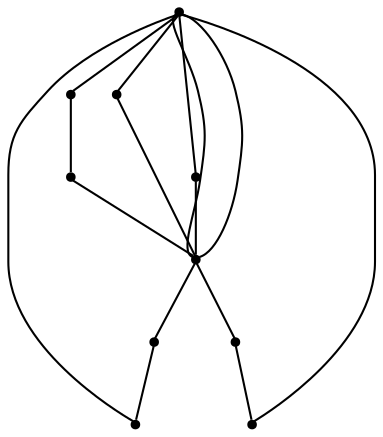 graph {
  node [shape=point,comment="{\"directed\":false,\"doi\":\"10.1007/978-3-319-03841-4_36\",\"figure\":\"4 (1)\"}"]

  v0 [pos="798.0721948384243,635.6732714000234"]
  v1 [pos="886.5860589573323,741.8323050717939"]
  v2 [pos="886.5860589573323,794.9074978765592"]
  v3 [pos="861.2969833796996,772.1620767663959"]
  v4 [pos="798.0721948384241,911.1766250163784"]
  v5 [pos="828.4190728067521,746.8870974510464"]
  v6 [pos="828.4190728067521,797.4370560817455"]
  v7 [pos="747.4941073073161,805.0175913446078"]
  v8 [pos="772.7831828849488,772.1620767663959"]
  v9 [pos="747.4941073073161,744.3575392458602"]

  v0 -- v4 [id="-1",pos="798.0721948384243,635.6732714000234 953.3498458164746,770.9162470942993 953.3498458164746,770.9162470942993 953.3498458164746,770.9162470942993 798.0721948384241,911.1766250163784 798.0721948384241,911.1766250163784 798.0721948384241,911.1766250163784"]
  v7 -- v9 [id="-2",pos="747.4941073073161,805.0175913446078 747.4941073073161,744.3575392458602 747.4941073073161,744.3575392458602 747.4941073073161,744.3575392458602"]
  v8 -- v4 [id="-3",pos="772.7831828849488,772.1620767663959 798.0721948384241,911.1766250163784 798.0721948384241,911.1766250163784 798.0721948384241,911.1766250163784"]
  v4 -- v2 [id="-4",pos="798.0721948384241,911.1766250163784 886.5860589573323,794.9074978765592 886.5860589573323,794.9074978765592 886.5860589573323,794.9074978765592"]
  v0 -- v5 [id="-5",pos="798.0721948384243,635.6732714000234 828.4190728067521,746.8870974510464 828.4190728067521,746.8870974510464 828.4190728067521,746.8870974510464"]
  v0 -- v8 [id="-6",pos="798.0721948384243,635.6732714000234 772.7831828849488,772.1620767663959 772.7831828849488,772.1620767663959 772.7831828849488,772.1620767663959"]
  v0 -- v3 [id="-7",pos="798.0721948384243,635.6732714000234 861.2969833796996,772.1620767663959 861.2969833796996,772.1620767663959 861.2969833796996,772.1620767663959"]
  v9 -- v0 [id="-8",pos="747.4941073073161,744.3575392458602 798.0721948384243,635.6732714000234 798.0721948384243,635.6732714000234 798.0721948384243,635.6732714000234"]
  v4 -- v7 [id="-9",pos="798.0721948384241,911.1766250163784 747.4941073073161,805.0175913446078 747.4941073073161,805.0175913446078 747.4941073073161,805.0175913446078"]
  v4 -- v0 [id="-10",pos="798.0721948384241,911.1766250163784 798.0721948384243,635.6732714000234 798.0721948384243,635.6732714000234 798.0721948384243,635.6732714000234"]
  v6 -- v4 [id="-11",pos="828.4190728067521,797.4370560817455 798.0721948384241,911.1766250163784 798.0721948384241,911.1766250163784 798.0721948384241,911.1766250163784"]
  v5 -- v6 [id="-12",pos="828.4190728067521,746.8870974510464 828.4190728067521,797.4370560817455 828.4190728067521,797.4370560817455 828.4190728067521,797.4370560817455"]
  v3 -- v4 [id="-13",pos="861.2969833796996,772.1620767663959 798.0721948384241,911.1766250163784 798.0721948384241,911.1766250163784 798.0721948384241,911.1766250163784"]
  v2 -- v1 [id="-14",pos="886.5860589573323,794.9074978765592 886.5860589573323,741.8323050717939 886.5860589573323,741.8323050717939 886.5860589573323,741.8323050717939"]
  v1 -- v0 [id="-15",pos="886.5860589573323,741.8323050717939 798.0721948384243,635.6732714000234 798.0721948384243,635.6732714000234 798.0721948384243,635.6732714000234"]
}